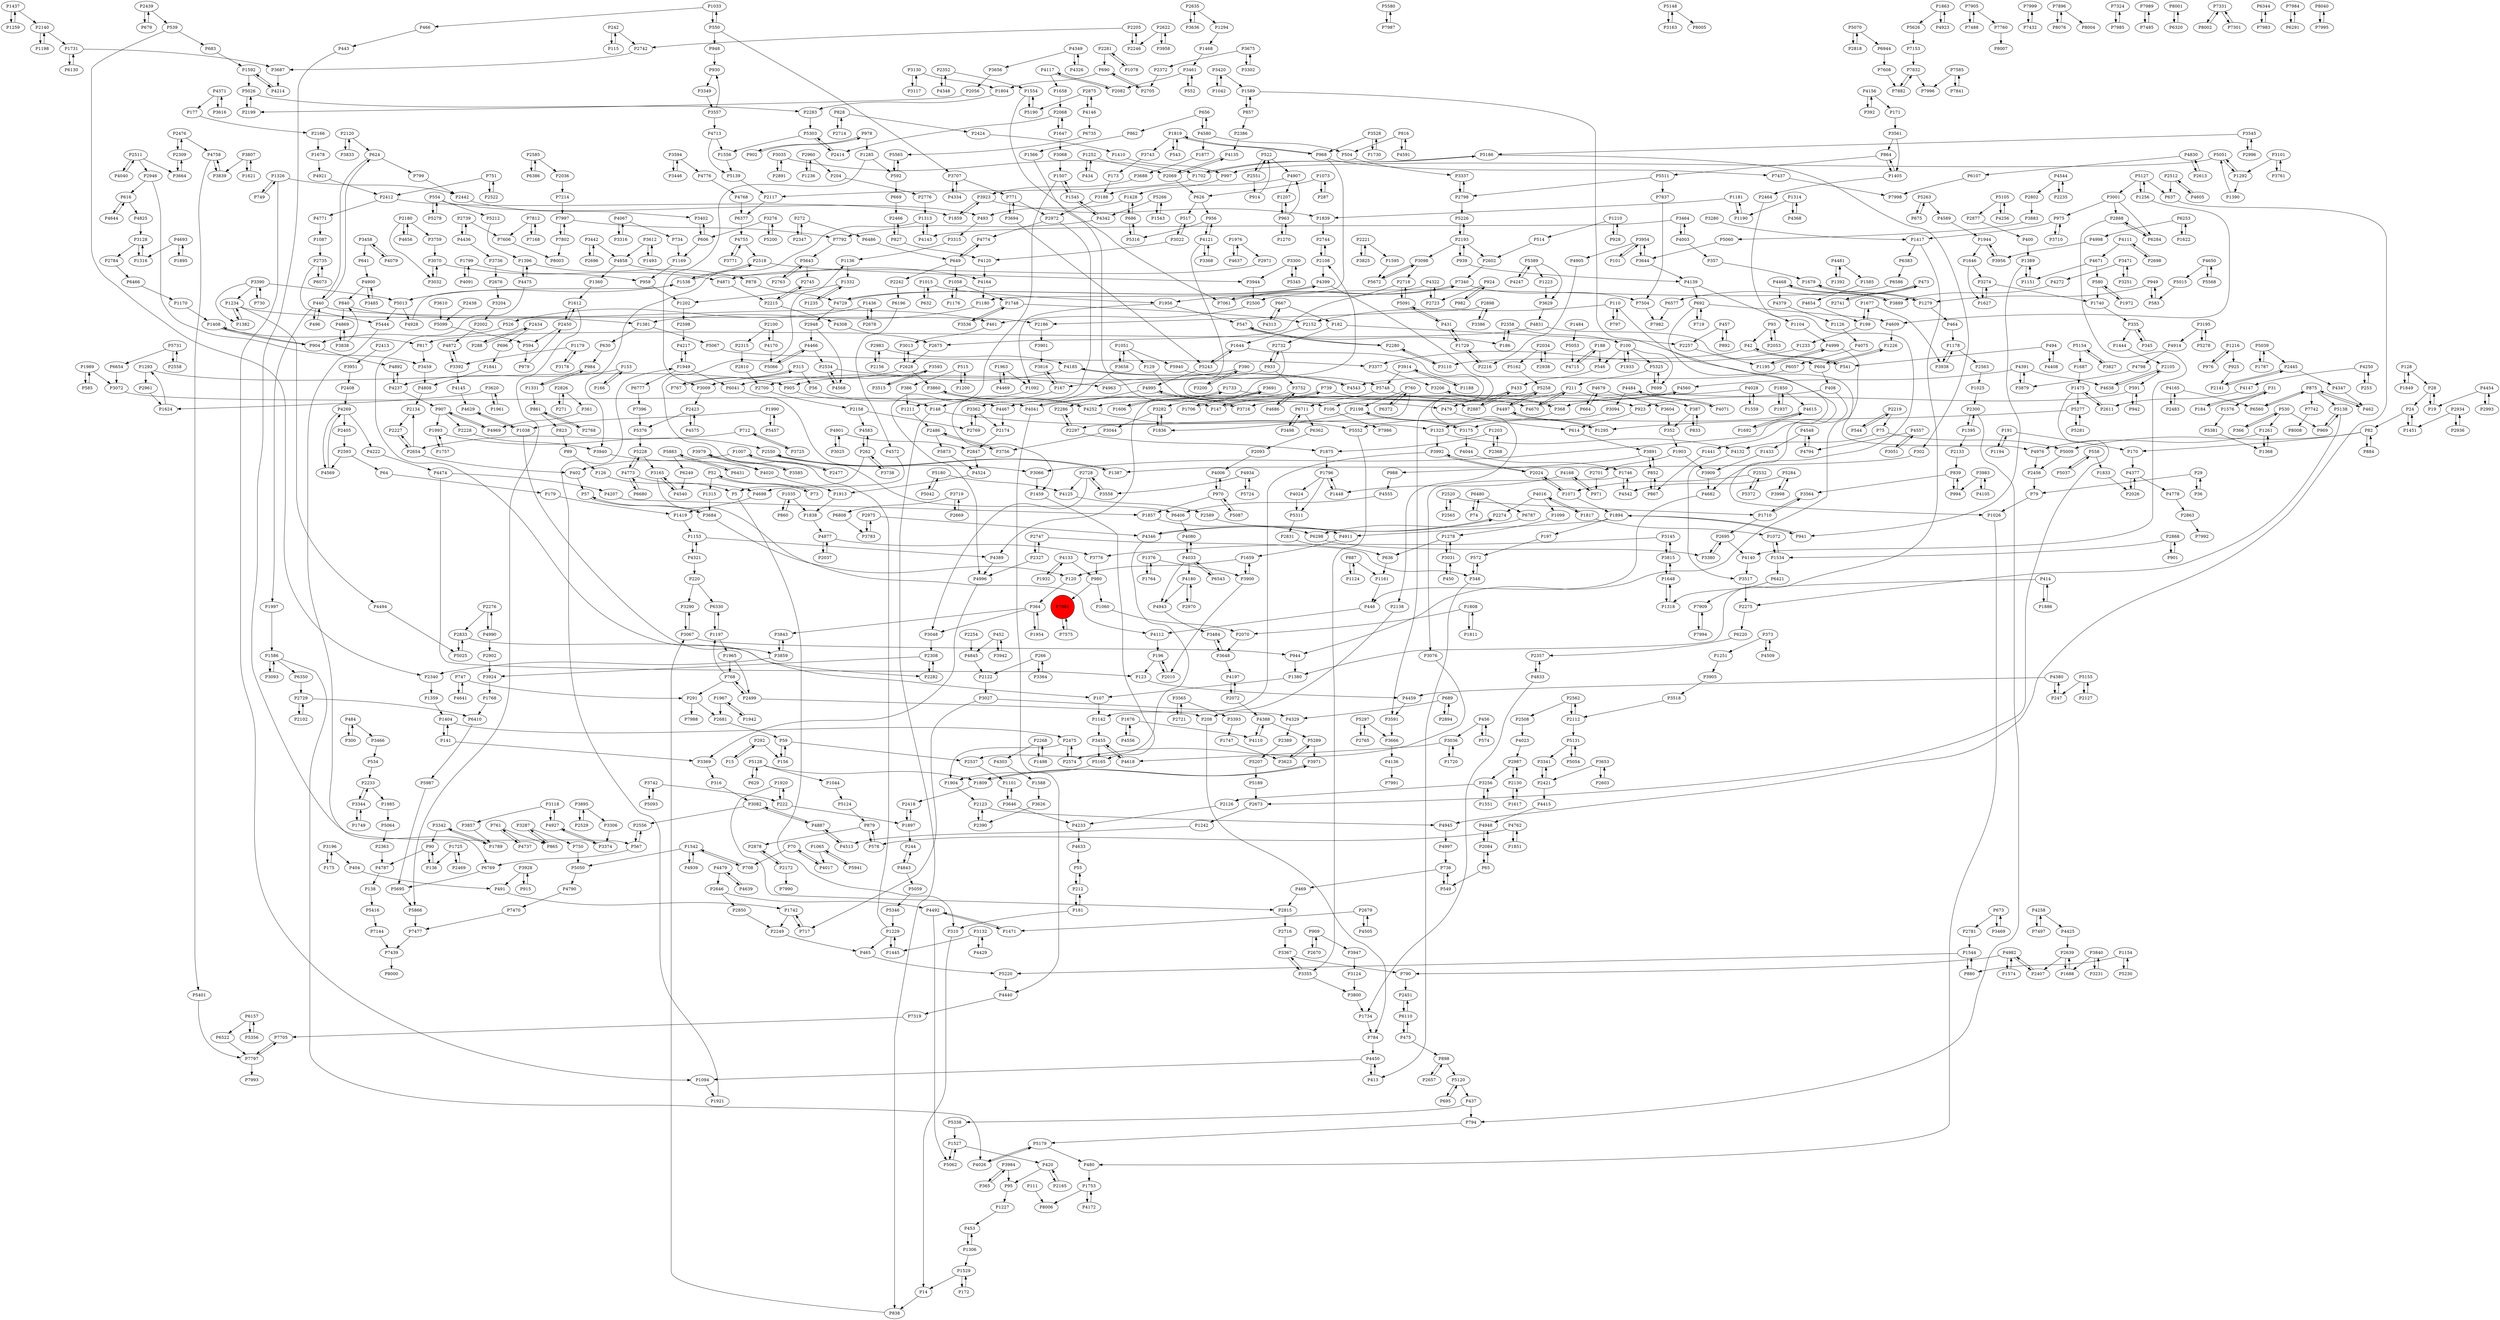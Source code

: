 digraph {
	P1428 -> P493
	P2442 -> P3402
	P968 -> P1180
	P5580 -> P7987
	P4877 -> P2037
	P2072 -> P4197
	P2358 -> P100
	P1687 -> P1475
	P3761 -> P3101
	P1007 -> P2477
	P3196 -> P404
	P4143 -> P1313
	P3992 -> P2024
	P2961 -> P1624
	P2180 -> P4656
	P504 -> P3337
	P89 -> P126
	P4466 -> P5066
	P5568 -> P4650
	P1223 -> P3629
	P6769 -> P5695
	P1007 -> P402
	P839 -> P994
	P4168 -> P971
	P5148 -> P3163
	P1376 -> P1764
	P4033 -> P4180
	P4197 -> P2072
	P2002 -> P4872
	P3082 -> P4887
	P1252 -> P434
	P7153 -> P7832
	P14 -> P838
	P768 -> P1197
	P4020 -> P1913
	P1436 -> P526
	P4389 -> P4996
	P7575 -> P7981
	P138 -> P5416
	P2728 -> P4125
	P3648 -> P4197
	P7797 -> P7705
	P4140 -> P3517
	P4871 -> P2215
	P5062 -> P1527
	P7608 -> P7882
	P4544 -> P2802
	P4222 -> P4474
	P2108 -> P4399
	P316 -> P3082
	P3302 -> P3675
	P534 -> P2233
	P1894 -> P197
	P335 -> P1444
	P7832 -> P7882
	P1993 -> P1757
	P7905 -> P7488
	P3464 -> P4003
	P1731 -> P6130
	P1809 -> P2418
	P420 -> P2165
	P2993 -> P4454
	P5087 -> P970
	P1404 -> P141
	P4715 -> P188
	P6421 -> P7909
	P4117 -> P1658
	P1278 -> P636
	P1897 -> P2418
	P898 -> P2657
	P6298 -> P3380
	P1877 -> P3688
	P2646 -> P2850
	P827 -> P2466
	P2423 -> P5376
	P2888 -> P6284
	P4755 -> P3771
	P1498 -> P2268
	P1841 -> P4808
	P3274 -> P1627
	P4349 -> P4326
	P1586 -> P6350
	P4790 -> P7470
	P7981 -> P7575
	P686 -> P5316
	P1710 -> P2695
	P6350 -> P2729
	P1153 -> P4389
	P5131 -> P5054
	P4650 -> P5568
	P979 -> P2450
	P4997 -> P736
	P4637 -> P1976
	P4237 -> P907
	P5626 -> P7153
	P4347 -> P462
	P3942 -> P452
	P1099 -> P1278
	P554 -> P5279
	P1622 -> P6253
	P1734 -> P784
	P3027 -> P717
	P6157 -> P6522
	P1256 -> P4609
	P1360 -> P1612
	P4939 -> P1542
	P220 -> P3290
	P4798 -> P3879
	P1997 -> P1586
	P390 -> P167
	P2934 -> P1451
	P1729 -> P431
	P994 -> P839
	P592 -> P669
	P100 -> P1933
	P1058 -> P1748
	P2565 -> P2520
	P4481 -> P1585
	P2268 -> P1498
	P2340 -> P1359
	P2280 -> P547
	P3442 -> P4858
	P2450 -> P594
	P4474 -> P4207
	P1259 -> P1437
	P4943 -> P3484
	P272 -> P6486
	P1725 -> P136
	P4524 -> P1913
	P3742 -> P5093
	P6586 -> P2500
	P4147 -> P2611
	P1534 -> P1072
	P949 -> P1279
	P70 -> P4017
	P2739 -> P4436
	P5070 -> P2818
	P2445 -> P2141
	P1316 -> P3128
	P3051 -> P4557
	P630 -> P984
	P3455 -> P5165
	P1857 -> P6298
	P904 -> P1408
	P3688 -> P3923
	P4492 -> P1471
	P3390 -> P5013
	P123 -> P4459
	P3251 -> P3471
	P1161 -> P446
	P3101 -> P3761
	P1659 -> P3900
	P1748 -> P2152
	P3938 -> P1178
	P4773 -> P5228
	P541 -> P42
	P387 -> P833
	P1197 -> P6330
	P2551 -> P522
	P4170 -> P2100
	P1234 -> P1382
	P302 -> P1387
	P930 -> P3349
	P15 -> P292
	P3984 -> P365
	P3124 -> P3800
	P4016 -> P2274
	P2123 -> P2390
	P469 -> P2815
	P5189 -> P2673
	P1417 -> P1380
	P5066 -> P4466
	P3393 -> P1747
	P1627 -> P3274
	P1382 -> P1234
	P7999 -> P7432
	P2408 -> P4269
	P5059 -> P5346
	P924 -> P982
	P5552 -> P3355
	P768 -> P291
	P484 -> P300
	P1405 -> P864
	P522 -> P4907
	P771 -> P2972
	P1292 -> P1390
	P90 -> P136
	P580 -> P1972
	P4887 -> P3082
	P2424 -> P1410
	P288 -> P2434
	P2282 -> P2308
	P712 -> P3725
	P390 -> P3200
	P1576 -> P5381
	P2249 -> P465
	P7214 -> P7997
	P6073 -> P2735
	P291 -> P2681
	P4388 -> P4110
	P3001 -> P6284
	P4474 -> P123
	P1617 -> P2130
	P2469 -> P1725
	P4771 -> P1087
	P70 -> P708
	P1094 -> P1921
	P1742 -> P2249
	P1390 -> P5051
	P3044 -> P3756
	P887 -> P1161
	P110 -> P1441
	P4348 -> P2352
	P5105 -> P4256
	P3001 -> P2888
	P5015 -> P583
	P2611 -> P1475
	P1178 -> P2563
	P1448 -> P1796
	P4185 -> P2700
	P82 -> P170
	P624 -> P440
	P1796 -> P1448
	P924 -> P2723
	P761 -> P865
	P2747 -> P348
	P7812 -> P7606
	P958 -> P1202
	P4572 -> P4698
	P5154 -> P3827
	P2105 -> P591
	P2888 -> P4140
	P366 -> P530
	P7896 -> P8076
	P2875 -> P4146
	P5064 -> P2363
	P153 -> P166
	P4436 -> P2739
	P4346 -> P2537
	P3710 -> P975
	P1261 -> P1368
	P4945 -> P4997
	P4016 -> P1099
	P1985 -> P5064
	P1895 -> P4693
	P909 -> P2670
	P2654 -> P2227
	P3035 -> P2891
	P3098 -> P2718
	P5883 -> P6249
	P695 -> P5120
	P673 -> P3469
	P4892 -> P4237
	P335 -> P345
	P7997 -> P7792
	P266 -> P3364
	P1073 -> P287
	P3833 -> P2120
	P4557 -> P4794
	P3594 -> P4776
	P3471 -> P4272
	P3031 -> P450
	P5731 -> P2558
	P2215 -> P4308
	P6522 -> P7797
	P840 -> P4869
	P1154 -> P5230
	P4774 -> P649
	P3771 -> P4755
	P3840 -> P3231
	P2034 -> P2938
	P2718 -> P2675
	P2130 -> P2987
	P2216 -> P1729
	P197 -> P572
	P1990 -> P1038
	P3256 -> P1551
	P414 -> P1886
	P2972 -> P1459
	P1015 -> P1956
	P1748 -> P3536
	P1949 -> P6041
	P7997 -> P7802
	P7585 -> P7996
	P4982 -> P2407
	P875 -> P7742
	P2551 -> P914
	P968 -> P7437
	P6383 -> P6586
	P5883 -> P6431
	P4391 -> P3879
	P1015 -> P632
	P1949 -> P6777
	P129 -> P106
	P2439 -> P679
	P1170 -> P1408
	P5220 -> P4440
	P1035 -> P860
	P3653 -> P2421
	P2522 -> P751
	P4877 -> P3776
	P3725 -> P712
	P892 -> P457
	P1595 -> P5672
	P2558 -> P5731
	P1677 -> P199
	P3752 -> P4467
	P2308 -> P2282
	P6330 -> P1197
	P1176 -> P1058
	P28 -> P19
	P402 -> P57
	P3420 -> P1589
	P1545 -> P4342
	P1226 -> P604
	P7324 -> P7985
	P4321 -> P220
	P683 -> P1592
	P1408 -> P904
	P1368 -> P1261
	P4091 -> P1799
	P6480 -> P74
	P790 -> P2451
	P1313 -> P4143
	P3485 -> P4900
	P768 -> P2499
	P3342 -> P90
	P2698 -> P4111
	P526 -> P904
	P494 -> P4408
	P7396 -> P5376
	P2309 -> P2476
	P3743 -> P173
	P7989 -> P7485
	P2205 -> P2742
	P5289 -> P3971
	P4303 -> P1588
	P3838 -> P4869
	P7319 -> P7705
	P5200 -> P3276
	P970 -> P4006
	P546 -> P433
	P2174 -> P2847
	P878 -> P4729
	P211 -> P387
	P4170 -> P5066
	P2602 -> P7340
	P692 -> P719
	P686 -> P1428
	P1624 -> P1293
	P948 -> P930
	P591 -> P942
	P4003 -> P357
	P6711 -> P3498
	P794 -> P5179
	P167 -> P3816
	P1313 -> P3940
	P4794 -> P4548
	P3827 -> P5154
	P1538 -> P5013
	P1169 -> P958
	P4322 -> P1956
	P1586 -> P4026
	P1817 -> P1072
	P220 -> P6330
	P1542 -> P4939
	P5565 -> P592
	P57 -> P3684
	P1408 -> P817
	P5165 -> P1904
	P5179 -> P480
	P1285 -> P3009
	P4468 -> P3889
	P2550 -> P3066
	P7832 -> P7996
	P4679 -> P3604
	P1592 -> P5026
	P491 -> P1742
	P5401 -> P7797
	P6157 -> P5356
	P24 -> P1451
	P1799 -> P4091
	P2818 -> P5070
	P5093 -> P3742
	P3561 -> P864
	P2414 -> P5303
	P7485 -> P7989
	P4023 -> P2987
	P5180 -> P4125
	P5277 -> P5281
	P3368 -> P4121
	P4927 -> P3118
	P5148 -> P8005
	P1648 -> P3815
	P2585 -> P6386
	P5416 -> P7144
	P2520 -> P1710
	P3374 -> P4927
	P4121 -> P3368
	P4121 -> P956
	P1954 -> P364
	P8001 -> P6320
	P6480 -> P6787
	P5190 -> P1554
	P547 -> P186
	P1331 -> P984
	P73 -> P52
	P5091 -> P431
	P3392 -> P4145
	P3128 -> P2784
	P4006 -> P970
	P2716 -> P3367
	P2407 -> P4982
	P3895 -> P2529
	P2276 -> P2833
	P3196 -> P175
	P272 -> P2347
	P3623 -> P5289
	P852 -> P867
	P5941 -> P1065
	P3280 -> P1417
	P1179 -> P3178
	P364 -> P3048
	P2744 -> P2108
	P31 -> P184
	P3009 -> P2423
	P1903 -> P2701
	P4639 -> P4479
	P182 -> P2732
	P2180 -> P3759
	P3446 -> P3594
	P1417 -> P6383
	P1035 -> P1838
	P558 -> P1833
	P1433 -> P3909
	P4380 -> P4459
	P42 -> P541
	P6377 -> P4755
	P4346 -> P2274
	P4927 -> P3374
	P2126 -> P4233
	P4497 -> P5258
	P3565 -> P3393
	P2140 -> P1731
	P624 -> P799
	P3646 -> P1101
	P1507 -> P1545
	P6560 -> P875
	P4670 -> P211
	P2675 -> P2628
	P3364 -> P266
	P2165 -> P420
	P2315 -> P2810
	P262 -> P3738
	P7439 -> P8000
	P1730 -> P3528
	P4469 -> P1963
	P1396 -> P878
	P5155 -> P247
	P2562 -> P2508
	P6057 -> P4543
	P2357 -> P4833
	P861 -> P823
	P4540 -> P3165
	P4969 -> P907
	P4467 -> P2174
	P3807 -> P3839
	P3118 -> P3857
	P6196 -> P4572
	P1976 -> P4637
	P433 -> P479
	P3909 -> P4682
	P2971 -> P4871
	P2728 -> P3558
	P1256 -> P5127
	P4172 -> P1753
	P1542 -> P5050
	P816 -> P4591
	P368 -> P1323
	P5303 -> P1556
	P2802 -> P3883
	P2696 -> P3442
	P6253 -> P1622
	P7331 -> P8002
	P6680 -> P4773
	P1242 -> P4513
	P2300 -> P1395
	P1702 -> P5186
	P1731 -> P3687
	P3130 -> P1804
	P1819 -> P3743
	P3282 -> P3044
	P2327 -> P2747
	P939 -> P2193
	P242 -> P2742
	P816 -> P504
	P3117 -> P3130
	P5042 -> P5180
	P4776 -> P4768
	P1747 -> P3623
	P616 -> P4644
	P3067 -> P944
	P3282 -> P1836
	P2603 -> P3653
	P4105 -> P3983
	P2654 -> P2134
	P196 -> P2010
	P1542 -> P708
	P3954 -> P101
	P5179 -> P4026
	P5284 -> P4542
	P6372 -> P760
	P2297 -> P1875
	P4825 -> P3128
	P4459 -> P3591
	P4999 -> P1195
	P3658 -> P3362
	P3716 -> P4995
	P3900 -> P1659
	P2134 -> P2227
	P3719 -> P6808
	P1753 -> P8006
	P2676 -> P3204
	P530 -> P366
	P2512 -> P4605
	P4481 -> P1392
	P79 -> P1026
	P292 -> P15
	P988 -> P4555
	P3461 -> P552
	P1092 -> P1211
	P6777 -> P7396
	P1746 -> P4542
	P3646 -> P4233
	P799 -> P2442
	P1179 -> P3392
	P1216 -> P976
	P184 -> P31
	P300 -> P484
	P2894 -> P689
	P128 -> P28
	P2268 -> P4303
	P656 -> P862
	P3367 -> P790
	P6944 -> P7608
	P1389 -> P1151
	P3616 -> P4371
	P4843 -> P5059
	P1692 -> P4615
	P1678 -> P4921
	P626 -> P517
	P2705 -> P690
	P1894 -> P941
	P4833 -> P1734
	P1961 -> P3620
	P2172 -> P7990
	P739 -> P147
	P42 -> P3110
	P1235 -> P1332
	P4583 -> P262
	P6431 -> P5883
	P440 -> P496
	P4125 -> P2589
	P1437 -> P2140
	P5695 -> P5866
	P554 -> P493
	P2423 -> P4575
	P4112 -> P196
	P6107 -> P7998
	P3951 -> P2408
	P4041 -> P4440
	P1044 -> P5124
	P4556 -> P1676
	P4120 -> P4164
	P5258 -> P4497
	P3545 -> P2996
	P1658 -> P2068
	P465 -> P5220
	P1295 -> P4497
	P65 -> P549
	P3691 -> P1706
	P4773 -> P6680
	P4033 -> P4943
	P1956 -> P1092
	P862 -> P1566
	P2729 -> P2102
	P461 -> P3013
	P4256 -> P5105
	P3947 -> P3124
	P3001 -> P975
	P5748 -> P6711
	P861 -> P2768
	P2732 -> P4389
	P74 -> P6480
	P3094 -> P3175
	P208 -> P784
	P3924 -> P1768
	P2563 -> P1025
	P1956 -> P547
	P7812 -> P7168
	P3342 -> P1789
	P4509 -> P373
	P5207 -> P5189
	P4380 -> P247
	P4484 -> P4071
	P2628 -> P3860
	P4693 -> P1316
	P2635 -> P3636
	P4548 -> P4794
	P4544 -> P2235
	P191 -> P1194
	P75 -> P5009
	P5051 -> P997
	P52 -> P73
	P3110 -> P2280
	P3684 -> P120
	P2798 -> P3337
	P1468 -> P3461
	P2765 -> P5297
	P1261 -> P4976
	P4778 -> P2863
	P413 -> P4450
	P901 -> P2868
	P2975 -> P3783
	P365 -> P3984
	P5511 -> P2798
	P5155 -> P2127
	P1559 -> P4028
	P4342 -> P7792
	P1606 -> P1733
	P1875 -> P1796
	P3979 -> P3585
	P736 -> P549
	P3175 -> P4044
	P2486 -> P5873
	P4075 -> P6057
	P443 -> P567
	P6344 -> P7983
	P452 -> P3942
	P734 -> P1169
	P4713 -> P1556
	P3594 -> P3446
	P4568 -> P2534
	P3118 -> P4927
	P244 -> P4843
	P2158 -> P4583
	P2593 -> P64
	P7437 -> P7998
	P4934 -> P3558
	P583 -> P949
	P3891 -> P988
	P2776 -> P1313
	P3093 -> P1586
	P4017 -> P70
	P760 -> P2297
	P2574 -> P2475
	P4269 -> P4222
	P2037 -> P4877
	P3839 -> P4758
	P5091 -> P2718
	P515 -> P1200
	P5228 -> P4773
	P907 -> P4969
	P904 -> P4892
	P3857 -> P1789
	P5243 -> P4995
	P2898 -> P3386
	P2140 -> P1198
	P2622 -> P3958
	P4557 -> P3051
	P4377 -> P4778
	P7984 -> P6291
	P4591 -> P816
	P3274 -> P1740
	P5281 -> P5277
	P7905 -> P7760
	P4033 -> P4080
	P2193 -> P3098
	P636 -> P1161
	P315 -> P56
	P5105 -> P2877
	P171 -> P3561
	P3082 -> P2556
	P3983 -> P994
	P2701 -> P971
	P4858 -> P4164
	P186 -> P2358
	P3707 -> P4334
	P1285 -> P592
	P2593 -> P4569
	P6320 -> P8001
	P4132 -> P3517
	P7841 -> P7585
	P7742 -> P8008
	P2072 -> P4388
	P550 -> P948
	P5724 -> P4934
	P4830 -> P2613
	P4609 -> P1226
	P2483 -> P4165
	P2389 -> P5207
	P1445 -> P1229
	P4901 -> P3025
	P2635 -> P1294
	P247 -> P4380
	P2589 -> P4911
	P4326 -> P4349
	P2739 -> P7606
	P1197 -> P1965
	P5070 -> P6944
	P3940 -> P4020
	P1236 -> P2960
	P4067 -> P3316
	P942 -> P591
	P4258 -> P4425
	P550 -> P1033
	P761 -> P4737
	P2010 -> P196
	P147 -> P739
	P1202 -> P2598
	P1679 -> P1279
	P3752 -> P4686
	P4040 -> P2511
	P3032 -> P3070
	P3367 -> P3355
	P543 -> P1819
	P6654 -> P3072
	P1920 -> P2815
	P2714 -> P828
	P4758 -> P5401
	P857 -> P2386
	P2987 -> P3256
	P4165 -> P6560
	P1180 -> P1381
	P2352 -> P1554
	P3694 -> P5243
	P2421 -> P3341
	P93 -> P42
	P1894 -> P4911
	P400 -> P1389
	P1294 -> P1468
	P1437 -> P1259
	P3984 -> P95
	P5230 -> P1154
	P2987 -> P2130
	P3914 -> P5748
	P3815 -> P1648
	P1647 -> P2068
	P1292 -> P5051
	P2386 -> P4135
	P7497 -> P4258
	P3958 -> P2622
	P2500 -> P461
	P626 -> P956
	P817 -> P3459
	P3653 -> P2603
	P100 -> P5325
	P2372 -> P2705
	P1989 -> P3072
	P1326 -> P749
	P4247 -> P5389
	P2105 -> P4638
	P1306 -> P453
	P4928 -> P1538
	P1538 -> P2518
	P6253 -> P4998
	P6410 -> P5987
	P3195 -> P4914
	P3066 -> P1459
	P2193 -> P939
	P1543 -> P5266
	P1648 -> P1318
	P3128 -> P1316
	P522 -> P2551
	P1451 -> P24
	P3067 -> P3290
	P5124 -> P879
	P1126 -> P4075
	P3163 -> P5148
	P4111 -> P2698
	P7987 -> P5580
	P5026 -> P2283
	P3458 -> P4079
	P434 -> P1252
	P2960 -> P1236
	P1293 -> P905
	P2198 -> P3175
	P357 -> P1679
	P1441 -> P867
	P315 -> P767
	P153 -> P4237
	P1104 -> P4999
	P978 -> P902
	P1181 -> P1190
	P2476 -> P4758
	P3377 -> P3206
	P2405 -> P2593
	P3558 -> P2728
	P2024 -> P1071
	P1033 -> P550
	P2228 -> P3940
	P1436 -> P2678
	P4905 -> P2216
	P3025 -> P4901
	P2082 -> P4117
	P5212 -> P1396
	P2970 -> P4180
	P5051 -> P1292
	P4028 -> P4252
	P110 -> P2152
	P4494 -> P5025
	P2877 -> P400
	P760 -> P6372
	P1323 -> P4132
	P3656 -> P2056
	P494 -> P541
	P1592 -> P4214
	P3825 -> P2221
	P928 -> P1210
	P5120 -> P695
	P949 -> P583
	P898 -> P5120
	P2781 -> P1544
	P4656 -> P2180
	P3098 -> P5672
	P287 -> P1073
	P3859 -> P3843
	P2768 -> P861
	P3518 -> P2112
	P1585 -> P4654
	P222 -> P1897
	P3901 -> P3816
	P4808 -> P2134
	P1545 -> P1507
	P2308 -> P3924
	P4907 -> P3188
	P3675 -> P2372
	P2100 -> P2315
	P1507 -> P4996
	P2670 -> P909
	P2723 -> P4322
	P5389 -> P3629
	P2242 -> P6196
	P4269 -> P2405
	P5099 -> P594
	P614 -> P3891
	P5139 -> P2117
	P4329 -> P2389
	P749 -> P1326
	P6130 -> P1731
	P2678 -> P1436
	P592 -> P5565
	P970 -> P1857
	P111 -> P8006
	P3132 -> P1445
	P1796 -> P5311
	P1151 -> P1389
	P865 -> P3287
	P262 -> P4583
	P2024 -> P3992
	P4111 -> P4671
	P699 -> P5325
	P2068 -> P1647
	P404 -> P491
	P3648 -> P3484
	P4569 -> P4269
	P2868 -> P901
	P1278 -> P3031
	P1404 -> P2475
	P2368 -> P1203
	P4901 -> P2847
	P120 -> P364
	P6711 -> P6362
	P4982 -> P790
	P2695 -> P4140
	P606 -> P1169
	P2960 -> P204
	P2518 -> P3944
	P1944 -> P3956
	P5050 -> P4790
	P6041 -> P6406
	P212 -> P55
	P4479 -> P4639
	P673 -> P2781
	P5987 -> P5695
	P4003 -> P3464
	P2520 -> P2565
	P115 -> P242
	P2233 -> P1985
	P4830 -> P6107
	P56 -> P4467
	P3315 -> P1136
	P2831 -> P636
	P166 -> P153
	P1967 -> P2681
	P1181 -> P1839
	P2639 -> P2407
	P3928 -> P915
	P4156 -> P171
	P679 -> P2439
	P3390 -> P1382
	P4729 -> P2948
	P4233 -> P4633
	P2550 -> P1387
	P2276 -> P4990
	P550 -> P3707
	P310 -> P14
	P747 -> P4641
	P204 -> P2776
	P2186 -> P3901
	P440 -> P1997
	P1972 -> P580
	P717 -> P1742
	P4146 -> P6735
	P969 -> P5138
	P4887 -> P4513
	P2508 -> P4023
	P7061 -> P7340
	P6577 -> P7982
	P852 -> P3891
	P211 -> P4670
	P4168 -> P1448
	P6466 -> P1170
	P5940 -> P5748
	P4914 -> P4798
	P75 -> P4132
	P1190 -> P1181
	P5873 -> P4524
	P1211 -> P2486
	P4133 -> P1932
	P1921 -> P1949
	P2850 -> P2249
	P2741 -> P473
	P3188 -> P2972
	P1315 -> P3684
	P530 -> P969
	P2219 -> P544
	P667 -> P182
	P760 -> P2198
	P6110 -> P475
	P1234 -> P4494
	P2108 -> P2744
	P4787 -> P138
	P3664 -> P2309
	P1203 -> P2368
	P6291 -> P7984
	P172 -> P1529
	P4575 -> P2423
	P7837 -> P7504
	P3048 -> P2308
	P3195 -> P5278
	P3859 -> P2340
	P2946 -> P3459
	P2300 -> P794
	P4408 -> P494
	P1646 -> P3274
	P604 -> P1226
	P574 -> P456
	P3691 -> P3282
	P3620 -> P1624
	P3838 -> P840
	P606 -> P3402
	P840 -> P461
	P515 -> P386
	P2534 -> P4568
	P1574 -> P4982
	P5444 -> P6769
	P1804 -> P2283
	P1234 -> P1381
	P2562 -> P2112
	P1746 -> P3076
	P2534 -> P4963
	P6110 -> P2451
	P2084 -> P65
	P4729 -> P4399
	P1033 -> P466
	P52 -> P1315
	P5154 -> P1687
	P5289 -> P3623
	P2130 -> P1617
	P364 -> P1954
	P2254 -> P4845
	P2763 -> P5643
	P2679 -> P4505
	P3362 -> P2769
	P253 -> P4250
	P3883 -> P5060
	P2056 -> P2199
	P5128 -> P1044
	P1749 -> P3344
	P1753 -> P4172
	P3369 -> P316
	P2227 -> P2654
	P2439 -> P539
	P3891 -> P852
	P408 -> P368
	P1937 -> P1850
	P199 -> P1677
	P1251 -> P3905
	P3564 -> P1710
	P875 -> P462
	P2221 -> P1595
	P4121 -> P479
	P1551 -> P3256
	P567 -> P2556
	P141 -> P1404
	P1965 -> P768
	P5297 -> P2765
	P1963 -> P4469
	P5060 -> P3644
	P414 -> P1318
	P1153 -> P4321
	P4995 -> P3716
	P4117 -> P2082
	P2123 -> P4945
	P4845 -> P2122
	P126 -> P5
	P1612 -> P2450
	P2120 -> P624
	P364 -> P3843
	P2198 -> P1836
	P5243 -> P1644
	P914 -> P522
	P547 -> P2280
	P4436 -> P3736
	P179 -> P1419
	P984 -> P1331
	P3707 -> P771
	P4214 -> P1592
	P1227 -> P453
	P1071 -> P1894
	P1216 -> P925
	P4650 -> P5015
	P689 -> P2894
	P915 -> P3928
	P2026 -> P4377
	P2193 -> P2602
	P907 -> P1993
	P3783 -> P2975
	P1789 -> P3342
	P59 -> P2537
	P1475 -> P2673
	P860 -> P1035
	P5026 -> P2199
	P784 -> P4450
	P387 -> P352
	P496 -> P440
	P1306 -> P1529
	P1544 -> P880
	P649 -> P2242
	P3923 -> P1839
	P907 -> P2228
	P909 -> P3947
	P3341 -> P2421
	P823 -> P89
	P3013 -> P2628
	P4644 -> P616
	P101 -> P3954
	P5278 -> P3195
	P453 -> P1306
	P1154 -> P880
	P1396 -> P4475
	P2274 -> P4346
	P7606 -> P8003
	P2445 -> P4347
	P857 -> P1589
	P2975 -> P4346
	P3889 -> P4468
	P4768 -> P6377
	P4139 -> P692
	P1527 -> P5062
	P4145 -> P4629
	P708 -> P1542
	P4638 -> P2105
	P82 -> P884
	P1419 -> P1153
	P437 -> P794
	P1740 -> P335
	P2486 -> P3756
	P5372 -> P2532
	P1849 -> P128
	P141 -> P3369
	P6220 -> P2357
	P4454 -> P2993
	P3528 -> P1730
	P2122 -> P3027
	P649 -> P1058
	P7994 -> P7909
	P3515 -> P3593
	P5866 -> P7477
	P879 -> P2878
	P4831 -> P817
	P5316 -> P686
	P4024 -> P5311
	P3022 -> P4120
	P4693 -> P1895
	P1676 -> P4110
	P4963 -> P2108
	P3355 -> P3367
	P2466 -> P827
	P4371 -> P177
	P2639 -> P1688
	P1195 -> P4999
	P1527 -> P420
	P902 -> P978
	P2412 -> P1859
	P2156 -> P2983
	P1932 -> P4133
	P667 -> P4313
	P1025 -> P2300
	P3256 -> P2126
	P4080 -> P4033
	P6735 -> P5565
	P4313 -> P667
	P1178 -> P3938
	P5186 -> P302
	P3719 -> P2669
	P4399 -> P2138
	P3466 -> P534
	P2810 -> P2700
	P1886 -> P414
	P456 -> P574
	P3536 -> P1748
	P1566 -> P147
	P2297 -> P2286
	P6386 -> P2585
	P440 -> P624
	P1293 -> P2961
	P730 -> P3390
	P1136 -> P1332
	P963 -> P4907
	P177 -> P2166
	P1065 -> P5941
	P3612 -> P1493
	P475 -> P898
	P692 -> P4609
	P5389 -> P1223
	P7331 -> P7301
	P4758 -> P3839
	P956 -> P5316
	P4679 -> P664
	P4133 -> P980
	P4342 -> P1545
	P2511 -> P3664
	P1051 -> P129
	P5228 -> P3165
	P3684 -> P57
	P3200 -> P390
	P4990 -> P2276
	P7477 -> P7439
	P4872 -> P3392
	P4207 -> P1857
	P2215 -> P2745
	P348 -> P572
	P2826 -> P361
	P3076 -> P2574
	P1207 -> P963
	P879 -> P578
	P3666 -> P4136
	P475 -> P6110
	P3979 -> P4020
	P3604 -> P352
	P939 -> P4139
	P3815 -> P3145
	P3498 -> P6711
	P3944 -> P2500
	P457 -> P892
	P4165 -> P2483
	P2646 -> P4492
	P4272 -> P3889
	P5277 -> P1295
	P3928 -> P491
	P1395 -> P2133
	P4686 -> P3752
	P1060 -> P2070
	P457 -> P2257
	P1534 -> P6421
	P4391 -> P4638
	P2100 -> P4170
	P3145 -> P3776
	P1742 -> P717
	P1051 -> P5940
	P2833 -> P2282
	P348 -> P413
	P1318 -> P1648
	P1229 -> P1445
	P2669 -> P3719
	P1729 -> P2216
	P188 -> P546
	P4258 -> P7497
	P4454 -> P19
	P1554 -> P5190
	P1799 -> P958
	P4164 -> P1180
	P4136 -> P7991
	P3971 -> P1809
	P1710 -> P3564
	P3392 -> P4872
	P1252 -> P2069
	P1993 -> P2550
	P1038 -> P4629
	P2833 -> P5025
	P2281 -> P1078
	P5131 -> P3341
	P2983 -> P4185
	P7882 -> P7832
	P6543 -> P4033
	P29 -> P79
	P1556 -> P5139
	P1381 -> P630
	P3204 -> P2002
	P4755 -> P2518
	P3035 -> P1702
	P5279 -> P554
	P4252 -> P3860
	P1279 -> P464
	P7985 -> P7324
	P188 -> P4715
	P1787 -> P5039
	P905 -> P148
	P5138 -> P2275
	P1859 -> P3923
	P933 -> P2732
	P8076 -> P7896
	P4900 -> P840
	P1904 -> P2123
	P4998 -> P3956
	P1720 -> P3036
	P1326 -> P1094
	P5013 -> P5444
	P530 -> P1261
	P2728 -> P3048
	P368 -> P3206
	P373 -> P1251
	P3557 -> P4713
	P554 -> P5212
	P6406 -> P4080
	P2742 -> P3687
	P4589 -> P1944
	P5053 -> P4715
	P1942 -> P1967
	P4921 -> P2412
	P4016 -> P1817
	P4629 -> P1038
	P2280 -> P3110
	P199 -> P1233
	P3807 -> P1621
	P4682 -> P446
	P5338 -> P1527
	P2537 -> P1101
	P944 -> P1380
	P59 -> P156
	P978 -> P1285
	P4250 -> P4147
	P7802 -> P8003
	P3675 -> P3302
	P3636 -> P2635
	P4071 -> P4484
	P1475 -> P2611
	P2902 -> P3924
	P2221 -> P3825
	P3459 -> P4808
	P2084 -> P4948
	P3658 -> P1051
	P3471 -> P3251
	P2117 -> P6377
	P2868 -> P1534
	P3300 -> P5345
	P2948 -> P4466
	P2180 -> P3032
	P544 -> P2219
	P3742 -> P222
	P4907 -> P1207
	P5263 -> P4589
	P1194 -> P191
	P1589 -> P4976
	P1065 -> P4017
	P3694 -> P771
	P3561 -> P1405
	P3072 -> P4041
	P1725 -> P2469
	P751 -> P2522
	P464 -> P1178
	P2138 -> P208
	P2983 -> P2156
	P19 -> P28
	P4948 -> P2084
	P4026 -> P5179
	P4548 -> P1433
	P2972 -> P4774
	P2499 -> P208
	P433 -> P2887
	P514 -> P2602
	P2363 -> P4787
	P4513 -> P4887
	P6808 -> P3783
	P170 -> P4377
	P7802 -> P7997
	P3402 -> P606
	P2679 -> P1471
	P1808 -> P2070
	P1380 -> P107
	P1976 -> P2971
	P3276 -> P606
	P2476 -> P2309
	P690 -> P2705
	P747 -> P291
	P982 -> P924
	P4466 -> P2534
	P1811 -> P1808
	P446 -> P4112
	P1314 -> P4368
	P567 -> P6769
	P3036 -> P1720
	P833 -> P387
	P1323 -> P3992
	P7301 -> P7331
	P1270 -> P963
	P4671 -> P1151
	P373 -> P4509
	P5263 -> P675
	P2112 -> P2562
	P1392 -> P4481
	P4505 -> P2679
	P1644 -> P3591
	P2421 -> P4415
	P8040 -> P7995
	P3380 -> P2695
	P4560 -> P4041
	P7432 -> P7999
	P1819 -> P543
	P1588 -> P3626
	P173 -> P3188
	P1071 -> P2024
	P480 -> P1753
	P3344 -> P2233
	P3629 -> P4831
	P4041 -> P4560
	P4180 -> P2970
	P968 -> P1819
	P408 -> P1026
	P5356 -> P6157
	P2934 -> P2936
	P7792 -> P5643
	P7488 -> P7905
	P479 -> P614
	P4250 -> P253
	P3355 -> P3800
	P2233 -> P3344
	P3484 -> P3648
	P1210 -> P928
	P345 -> P335
	P2347 -> P272
	P2275 -> P6220
	P3626 -> P2390
	P4450 -> P1094
	P1990 -> P5457
	P1702 -> P2117
	P980 -> P1060
	P5643 -> P2763
	P3455 -> P4618
	P976 -> P1216
	P1405 -> P2464
	P3344 -> P1749
	P2654 -> P402
	P3759 -> P3070
	P3900 -> P2010
	P637 -> P4945
	P4618 -> P3455
	P431 -> P5091
	P517 -> P3022
	P1389 -> P941
	P2585 -> P2036
	P1038 -> P3859
	P262 -> P5
	P440 -> P2186
	P2102 -> P2729
	P2257 -> P1195
	P136 -> P90
	P1078 -> P2281
	P875 -> P5138
	P1529 -> P14
	P4475 -> P1396
	P55 -> P212
	P1621 -> P3807
	P2464 -> P4682
	P222 -> P1920
	P3316 -> P4067
	P3840 -> P1688
	P93 -> P2053
	P3843 -> P3859
	P3068 -> P1507
	P632 -> P1015
	P549 -> P736
	P2732 -> P933
	P456 -> P3036
	P2863 -> P7992
	P181 -> P310
	P3031 -> P1278
	P3860 -> P4252
	P7705 -> P7797
	P4615 -> P5552
	P591 -> P923
	P1863 -> P4923
	P2036 -> P7214
	P2451 -> P6110
	P5325 -> P699
	P1850 -> P4615
	P3517 -> P2275
	P5127 -> P637
	P4654 -> P199
	P31 -> P1576
	P864 -> P5511
	P4033 -> P6543
	P580 -> P1740
	P975 -> P1417
	P181 -> P212
	P7340 -> P7504
	P167 -> P148
	P3442 -> P2696
	P7909 -> P7994
	P828 -> P2424
	P7760 -> P8007
	P827 -> P4120
	P5009 -> P2456
	P242 -> P115
	P4399 -> P4729
	P65 -> P2084
	P2747 -> P2327
	P1676 -> P4556
	P7797 -> P7993
	P4492 -> P5062
	P4773 -> P4698
	P2700 -> P2158
	P3895 -> P3306
	P578 -> P879
	P4999 -> P944
	P5128 -> P1809
	P2141 -> P2445
	P191 -> P170
	P4349 -> P3656
	P5376 -> P5228
	P750 -> P5050
	P3206 -> P368
	P2477 -> P1007
	P473 -> P2741
	P970 -> P5087
	P1647 -> P3068
	P5039 -> P1787
	P2729 -> P6410
	P493 -> P3315
	P5643 -> P2745
	P1967 -> P1942
	P558 -> P5037
	P4990 -> P2902
	P4237 -> P4892
	P1475 -> P5277
	P1200 -> P515
	P2695 -> P3380
	P1410 -> P997
	P2070 -> P3648
	P4371 -> P3616
	P2219 -> P75
	P3776 -> P980
	P712 -> P2654
	P3276 -> P5200
	P689 -> P4329
	P110 -> P797
	P2681 -> P59
	P3620 -> P1961
	P971 -> P4168
	P696 -> P1841
	P5748 -> P4670
	P5266 -> P1543
	P2352 -> P4348
	P3914 -> P1188
	P4217 -> P1949
	P1493 -> P3612
	P5120 -> P437
	P431 -> P1729
	P5258 -> P3716
	P1897 -> P244
	P2499 -> P768
	P4737 -> P761
	P2532 -> P5372
	P128 -> P1849
	P1706 -> P3691
	P1188 -> P3914
	P875 -> P6560
	P6787 -> P6298
	P6362 -> P2093
	P2456 -> P79
	P3644 -> P3954
	P100 -> P546
	P3738 -> P262
	P1808 -> P1811
	P5162 -> P5258
	P2390 -> P2123
	P6284 -> P2888
	P2511 -> P4040
	P211 -> P106
	P3923 -> P1859
	P5037 -> P558
	P736 -> P469
	P5180 -> P5042
	P4269 -> P4569
	P4475 -> P107
	P975 -> P3710
	P5311 -> P2831
	P3130 -> P3117
	P1042 -> P3420
	P3557 -> P930
	P1757 -> P1993
	P437 -> P5338
	P7470 -> P7477
	P1644 -> P5243
	P5039 -> P2445
	P5226 -> P2193
	P1764 -> P1376
	P352 -> P1903
	P4641 -> P747
	P4698 -> P1419
	P2556 -> P567
	P2826 -> P271
	P3337 -> P2798
	P1331 -> P861
	P4833 -> P2357
	P616 -> P4825
	P1332 -> P1235
	P5266 -> P4342
	P3165 -> P4540
	P2878 -> P2172
	P4079 -> P3458
	P36 -> P29
	P3593 -> P6041
	P5025 -> P2833
	P1836 -> P3282
	P4995 -> P2286
	P3998 -> P5284
	P1963 -> P1092
	P767 -> P315
	P2628 -> P3013
	P1051 -> P3658
	P539 -> P2340
	P884 -> P82
	P2948 -> P4568
	P4497 -> P1295
	P1381 -> P5067
	P3464 -> P4143
	P3175 -> P2198
	P7504 -> P7982
	P1933 -> P100
	P3800 -> P1734
	P1733 -> P923
	P2205 -> P2246
	P5 -> P310
	P5067 -> P3377
	P7585 -> P7841
	P484 -> P3466
	P3420 -> P1042
	P4831 -> P604
	P2412 -> P4771
	P3458 -> P641
	P4843 -> P244
	P156 -> P59
	P2069 -> P626
	P2946 -> P616
	P4377 -> P2026
	P4858 -> P1360
	P649 -> P4774
	P2622 -> P2246
	P4388 -> P5289
	P3593 -> P3515
	P3585 -> P3979
	P1332 -> P1202
	P1326 -> P2442
	P2898 -> P2186
	P5284 -> P3998
	P669 -> P2466
	P271 -> P2826
	P1688 -> P2639
	P4110 -> P4388
	P90 -> P4787
	P2120 -> P3833
	P1817 -> P4016
	P1428 -> P686
	P867 -> P852
	P3036 -> P4618
	P7983 -> P6344
	P4185 -> P4543
	P4605 -> P2512
	P1733 -> P1606
	P2413 -> P3951
	P1659 -> P120
	P3390 -> P1234
	P1965 -> P2499
	P4139 -> P1104
	P2936 -> P2934
	P4391 -> P4560
	P1087 -> P2735
	P3287 -> P865
	P2358 -> P186
	P452 -> P4845
	P2127 -> P5155
	P797 -> P110
	P880 -> P1544
	P3992 -> P1142
	P1210 -> P514
	P1589 -> P857
	P2875 -> P5190
	P3612 -> P4858
	P771 -> P3694
	P1833 -> P2026
	P392 -> P4156
	P2246 -> P2205
	P4135 -> P2069
	P1529 -> P172
	P1484 -> P5053
	P5325 -> P211
	P1459 -> P5165
	P462 -> P875
	P839 -> P3564
	P6486 -> P649
	P3956 -> P1944
	P1819 -> P968
	P1920 -> P222
	P4252 -> P5552
	P4869 -> P3838
	P3132 -> P4429
	P5511 -> P7837
	P3386 -> P2898
	P291 -> P7988
	P2438 -> P5099
	P100 -> P699
	P2532 -> P1071
	P552 -> P3461
	P3816 -> P167
	P997 -> P1428
	P5127 -> P3001
	P107 -> P1142
	P2283 -> P5303
	P420 -> P95
	P572 -> P348
	P3954 -> P3644
	P1142 -> P3455
	P106 -> P7986
	P82 -> P5009
	P923 -> P614
	P7896 -> P8004
	P4543 -> P4185
	P7340 -> P7061
	P3736 -> P2676
	P3390 -> P730
	P1058 -> P1176
	P2450 -> P1612
	P1314 -> P1190
	P4934 -> P5724
	P3879 -> P4391
	P838 -> P3067
	P292 -> P156
	P2172 -> P2878
	P980 -> P7981
	P963 -> P1207
	P4429 -> P3132
	P1851 -> P4762
	P4180 -> P4943
	P1026 -> P480
	P2511 -> P2946
	P2518 -> P1538
	P196 -> P123
	P3905 -> P3518
	P7144 -> P7439
	P2199 -> P5026
	P3469 -> P673
	P2152 -> P1644
	P4479 -> P2646
	P3362 -> P2174
	P5346 -> P1229
	P2598 -> P4217
	P1554 -> P7061
	P4334 -> P3707
	P1838 -> P4877
	P386 -> P1211
	P4976 -> P2456
	P3545 -> P5186
	P2434 -> P696
	P2053 -> P93
	P4633 -> P55
	P4542 -> P1746
	P4415 -> P4948
	P3290 -> P3067
	P5013 -> P4928
	P1768 -> P6410
	P3145 -> P3815
	P5127 -> P1256
	P3687 -> P4214
	P864 -> P1405
	P28 -> P24
	P148 -> P1323
	P1101 -> P3646
	P4911 -> P1659
	P3101 -> P1292
	P473 -> P6577
	P5389 -> P4247
	P4762 -> P1851
	P4982 -> P1574
	P3565 -> P2721
	P2718 -> P5091
	P690 -> P1804
	P3165 -> P4112
	P2996 -> P3545
	P4762 -> P578
	P2938 -> P2034
	P7995 -> P8040
	P4580 -> P656
	P2475 -> P2574
	P4028 -> P1559
	P629 -> P5128
	P4468 -> P4379
	P8002 -> P7331
	P5297 -> P3666
	P2735 -> P5444
	P3954 -> P4905
	P4146 -> P2875
	P1949 -> P4217
	P1677 -> P3938
	P5381 -> P1368
	P4484 -> P3094
	P2309 -> P3664
	P3528 -> P968
	P3178 -> P1179
	P361 -> P4969
	P1198 -> P2140
	P2166 -> P1678
	P2034 -> P5162
	P95 -> P1227
	P4580 -> P504
	P2798 -> P5226
	P5303 -> P2414
	P5186 -> P1702
	P2769 -> P3362
	P4450 -> P413
	P5457 -> P1990
	P2158 -> P2769
	P1387 -> P2550
	P1395 -> P2300
	P3610 -> P5099
	P4322 -> P2723
	P2286 -> P2297
	P3983 -> P4105
	P656 -> P4580
	P751 -> P2412
	P4156 -> P392
	P1646 -> P1627
	P1229 -> P1136
	P3287 -> P750
	P4379 -> P1126
	P4580 -> P1877
	P2847 -> P4524
	P1359 -> P1404
	P3756 -> P2486
	P6249 -> P4540
	P692 -> P3066
	P4368 -> P1314
	P4900 -> P3485
	P2891 -> P3035
	P148 -> P838
	P3022 -> P517
	P212 -> P181
	P4615 -> P1692
	P2068 -> P2414
	P2529 -> P3895
	P1903 -> P3909
	P175 -> P3196
	P3644 -> P4139
	P539 -> P683
	P1072 -> P1534
	P2069 -> P4135
	P4996 -> P3369
	P1233 -> P3377
	P675 -> P5263
	P266 -> P2122
	P3349 -> P3557
	P4923 -> P1863
	P4067 -> P734
	P963 -> P1270
	P2721 -> P3565
	P2657 -> P898
	P2475 -> P1904
	P3461 -> P2082
	P466 -> P443
	P4425 -> P2639
	P1279 -> P1679
	P1612 -> P5866
	P2418 -> P1897
	P4555 -> P6406
	P182 -> P2257
	P2193 -> P5226
	P2784 -> P6466
	P887 -> P1124
	P739 -> P2887
	P4671 -> P580
	P2112 -> P5131
	P3027 -> P4329
	P2093 -> P4006
	P64 -> P179
	P3070 -> P3032
	P3231 -> P3840
	P24 -> P82
	P2887 -> P433
	P933 -> P905
	P2815 -> P2716
	P1839 -> P2744
	P1471 -> P4492
	P450 -> P3031
	P4440 -> P7319
	P594 -> P979
	P4321 -> P1153
	P7168 -> P7812
	P1544 -> P5220
	P4044 -> P1746
	P1203 -> P1875
	P719 -> P692
	P5128 -> P629
	P2434 -> P288
	P2735 -> P6073
	P925 -> P2141
	P828 -> P2714
	P2235 -> P4544
	P4713 -> P5139
	P1989 -> P585
	P2745 -> P2215
	P2512 -> P637
	P1229 -> P465
	P29 -> P36
	P1850 -> P1937
	P5672 -> P3098
	P3070 -> P4871
	P5138 -> P969
	P933 -> P3752
	P1863 -> P5626
	P5054 -> P5131
	P956 -> P4121
	P1586 -> P3093
	P2133 -> P839
	P604 -> P408
	P5345 -> P3300
	P1444 -> P2105
	P1809 -> P3971
	P3306 -> P3374
	P2673 -> P1242
	P1124 -> P887
	P2327 -> P4996
	P664 -> P4679
	P641 -> P4900
	P585 -> P1989
	P1376 -> P3900
	P5731 -> P6654
	P2281 -> P690
	P2613 -> P4830
	P941 -> P1894
	P1073 -> P626
	P3591 -> P3666
	P1944 -> P1646
	P1796 -> P4024
	P2628 -> P3009
	P4308 -> P2675
	P3300 -> P3944
	P1913 -> P1838
	P7981 [shape=circle]
	P7981 [style=filled]
	P7981 [fillcolor=red]
}